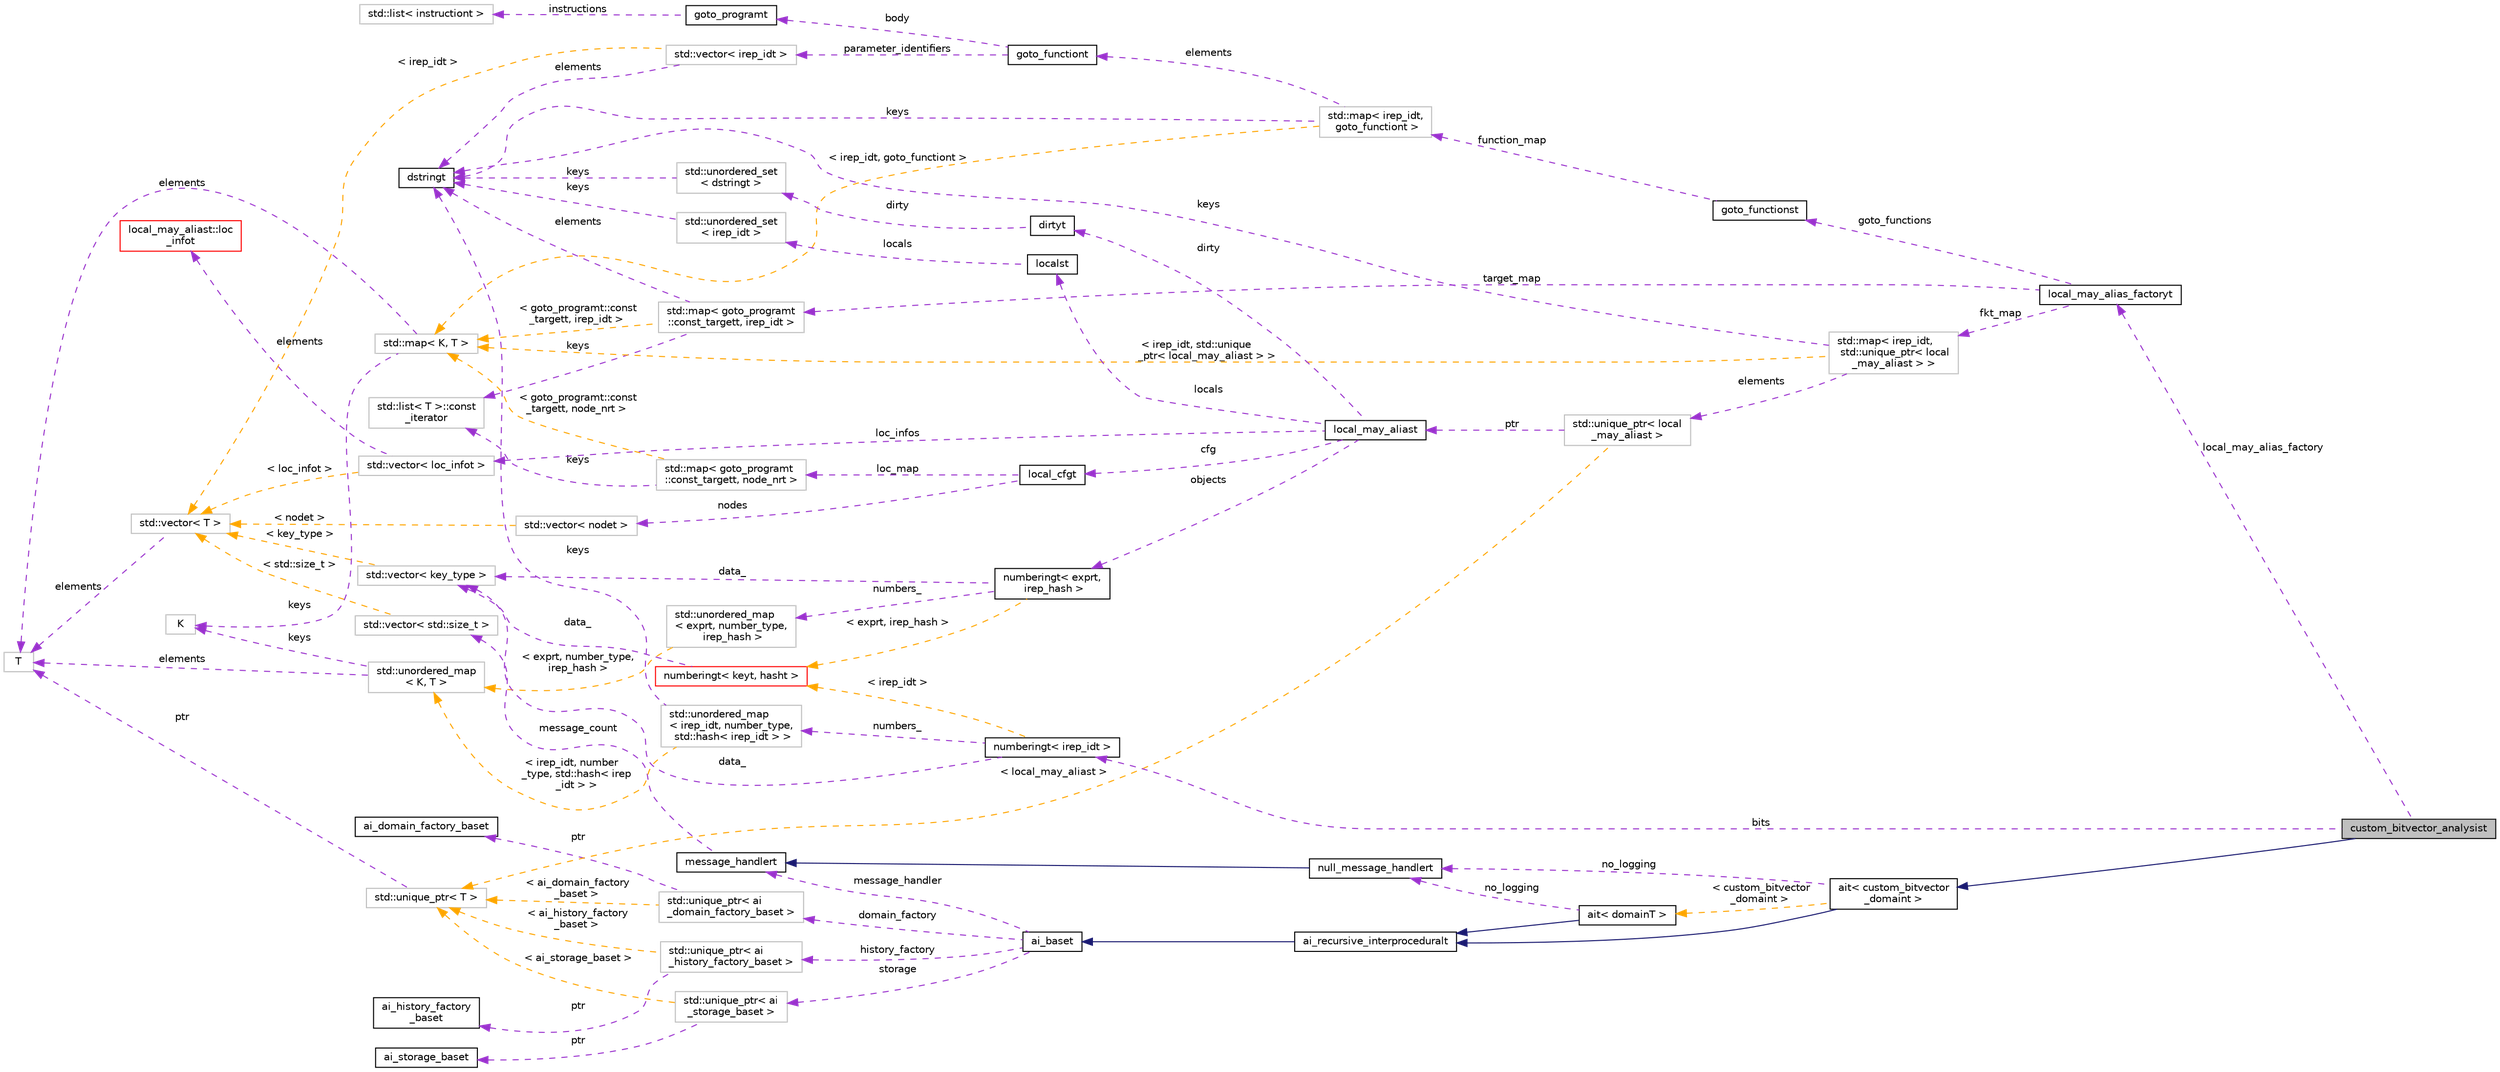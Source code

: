 digraph "custom_bitvector_analysist"
{
 // LATEX_PDF_SIZE
  bgcolor="transparent";
  edge [fontname="Helvetica",fontsize="10",labelfontname="Helvetica",labelfontsize="10"];
  node [fontname="Helvetica",fontsize="10",shape=record];
  rankdir="LR";
  Node1 [label="custom_bitvector_analysist",height=0.2,width=0.4,color="black", fillcolor="grey75", style="filled", fontcolor="black",tooltip=" "];
  Node2 -> Node1 [dir="back",color="midnightblue",fontsize="10",style="solid",fontname="Helvetica"];
  Node2 [label="ait\< custom_bitvector\l_domaint \>",height=0.2,width=0.4,color="black",URL="$classait.html",tooltip=" "];
  Node3 -> Node2 [dir="back",color="midnightblue",fontsize="10",style="solid",fontname="Helvetica"];
  Node3 [label="ai_recursive_interproceduralt",height=0.2,width=0.4,color="black",URL="$classai__recursive__interproceduralt.html",tooltip=" "];
  Node4 -> Node3 [dir="back",color="midnightblue",fontsize="10",style="solid",fontname="Helvetica"];
  Node4 [label="ai_baset",height=0.2,width=0.4,color="black",URL="$classai__baset.html",tooltip="This is the basic interface of the abstract interpreter with default implementations of the core func..."];
  Node5 -> Node4 [dir="back",color="darkorchid3",fontsize="10",style="dashed",label=" message_handler" ,fontname="Helvetica"];
  Node5 [label="message_handlert",height=0.2,width=0.4,color="black",URL="$classmessage__handlert.html",tooltip=" "];
  Node6 -> Node5 [dir="back",color="darkorchid3",fontsize="10",style="dashed",label=" message_count" ,fontname="Helvetica"];
  Node6 [label="std::vector\< std::size_t \>",height=0.2,width=0.4,color="grey75",tooltip=" "];
  Node7 -> Node6 [dir="back",color="orange",fontsize="10",style="dashed",label=" \< std::size_t \>" ,fontname="Helvetica"];
  Node7 [label="std::vector\< T \>",height=0.2,width=0.4,color="grey75",tooltip="STL class."];
  Node8 -> Node7 [dir="back",color="darkorchid3",fontsize="10",style="dashed",label=" elements" ,fontname="Helvetica"];
  Node8 [label="T",height=0.2,width=0.4,color="grey75",tooltip=" "];
  Node9 -> Node4 [dir="back",color="darkorchid3",fontsize="10",style="dashed",label=" domain_factory" ,fontname="Helvetica"];
  Node9 [label="std::unique_ptr\< ai\l_domain_factory_baset \>",height=0.2,width=0.4,color="grey75",tooltip=" "];
  Node10 -> Node9 [dir="back",color="darkorchid3",fontsize="10",style="dashed",label=" ptr" ,fontname="Helvetica"];
  Node10 [label="ai_domain_factory_baset",height=0.2,width=0.4,color="black",URL="$classai__domain__factory__baset.html",tooltip=" "];
  Node11 -> Node9 [dir="back",color="orange",fontsize="10",style="dashed",label=" \< ai_domain_factory\l_baset \>" ,fontname="Helvetica"];
  Node11 [label="std::unique_ptr\< T \>",height=0.2,width=0.4,color="grey75",tooltip="STL class."];
  Node8 -> Node11 [dir="back",color="darkorchid3",fontsize="10",style="dashed",label=" ptr" ,fontname="Helvetica"];
  Node12 -> Node4 [dir="back",color="darkorchid3",fontsize="10",style="dashed",label=" storage" ,fontname="Helvetica"];
  Node12 [label="std::unique_ptr\< ai\l_storage_baset \>",height=0.2,width=0.4,color="grey75",tooltip=" "];
  Node13 -> Node12 [dir="back",color="darkorchid3",fontsize="10",style="dashed",label=" ptr" ,fontname="Helvetica"];
  Node13 [label="ai_storage_baset",height=0.2,width=0.4,color="black",URL="$classai__storage__baset.html",tooltip="This is the basic interface for storing domains."];
  Node11 -> Node12 [dir="back",color="orange",fontsize="10",style="dashed",label=" \< ai_storage_baset \>" ,fontname="Helvetica"];
  Node14 -> Node4 [dir="back",color="darkorchid3",fontsize="10",style="dashed",label=" history_factory" ,fontname="Helvetica"];
  Node14 [label="std::unique_ptr\< ai\l_history_factory_baset \>",height=0.2,width=0.4,color="grey75",tooltip=" "];
  Node15 -> Node14 [dir="back",color="darkorchid3",fontsize="10",style="dashed",label=" ptr" ,fontname="Helvetica"];
  Node15 [label="ai_history_factory\l_baset",height=0.2,width=0.4,color="black",URL="$classai__history__factory__baset.html",tooltip="As more detailed histories can get complex (for example, nested loops or deep, mutually recursive cal..."];
  Node11 -> Node14 [dir="back",color="orange",fontsize="10",style="dashed",label=" \< ai_history_factory\l_baset \>" ,fontname="Helvetica"];
  Node16 -> Node2 [dir="back",color="darkorchid3",fontsize="10",style="dashed",label=" no_logging" ,fontname="Helvetica"];
  Node16 [label="null_message_handlert",height=0.2,width=0.4,color="black",URL="$classnull__message__handlert.html",tooltip=" "];
  Node5 -> Node16 [dir="back",color="midnightblue",fontsize="10",style="solid",fontname="Helvetica"];
  Node17 -> Node2 [dir="back",color="orange",fontsize="10",style="dashed",label=" \< custom_bitvector\l_domaint \>" ,fontname="Helvetica"];
  Node17 [label="ait\< domainT \>",height=0.2,width=0.4,color="black",URL="$classait.html",tooltip="ait supplies three of the four components needed: an abstract interpreter (in this case handling func..."];
  Node3 -> Node17 [dir="back",color="midnightblue",fontsize="10",style="solid",fontname="Helvetica"];
  Node16 -> Node17 [dir="back",color="darkorchid3",fontsize="10",style="dashed",label=" no_logging" ,fontname="Helvetica"];
  Node18 -> Node1 [dir="back",color="darkorchid3",fontsize="10",style="dashed",label=" local_may_alias_factory" ,fontname="Helvetica"];
  Node18 [label="local_may_alias_factoryt",height=0.2,width=0.4,color="black",URL="$classlocal__may__alias__factoryt.html",tooltip=" "];
  Node19 -> Node18 [dir="back",color="darkorchid3",fontsize="10",style="dashed",label=" target_map" ,fontname="Helvetica"];
  Node19 [label="std::map\< goto_programt\l::const_targett, irep_idt \>",height=0.2,width=0.4,color="grey75",tooltip=" "];
  Node20 -> Node19 [dir="back",color="darkorchid3",fontsize="10",style="dashed",label=" elements" ,fontname="Helvetica"];
  Node20 [label="dstringt",height=0.2,width=0.4,color="black",URL="$classdstringt.html",tooltip="dstringt has one field, an unsigned integer no which is an index into a static table of strings."];
  Node21 -> Node19 [dir="back",color="darkorchid3",fontsize="10",style="dashed",label=" keys" ,fontname="Helvetica"];
  Node21 [label="std::list\< T \>::const\l_iterator",height=0.2,width=0.4,color="grey75",tooltip="STL iterator class."];
  Node22 -> Node19 [dir="back",color="orange",fontsize="10",style="dashed",label=" \< goto_programt::const\l_targett, irep_idt \>" ,fontname="Helvetica"];
  Node22 [label="std::map\< K, T \>",height=0.2,width=0.4,color="grey75",tooltip="STL class."];
  Node23 -> Node22 [dir="back",color="darkorchid3",fontsize="10",style="dashed",label=" keys" ,fontname="Helvetica"];
  Node23 [label="K",height=0.2,width=0.4,color="grey75",tooltip=" "];
  Node8 -> Node22 [dir="back",color="darkorchid3",fontsize="10",style="dashed",label=" elements" ,fontname="Helvetica"];
  Node24 -> Node18 [dir="back",color="darkorchid3",fontsize="10",style="dashed",label=" fkt_map" ,fontname="Helvetica"];
  Node24 [label="std::map\< irep_idt,\l std::unique_ptr\< local\l_may_aliast \> \>",height=0.2,width=0.4,color="grey75",tooltip=" "];
  Node20 -> Node24 [dir="back",color="darkorchid3",fontsize="10",style="dashed",label=" keys" ,fontname="Helvetica"];
  Node25 -> Node24 [dir="back",color="darkorchid3",fontsize="10",style="dashed",label=" elements" ,fontname="Helvetica"];
  Node25 [label="std::unique_ptr\< local\l_may_aliast \>",height=0.2,width=0.4,color="grey75",tooltip=" "];
  Node26 -> Node25 [dir="back",color="darkorchid3",fontsize="10",style="dashed",label=" ptr" ,fontname="Helvetica"];
  Node26 [label="local_may_aliast",height=0.2,width=0.4,color="black",URL="$classlocal__may__aliast.html",tooltip=" "];
  Node27 -> Node26 [dir="back",color="darkorchid3",fontsize="10",style="dashed",label=" dirty" ,fontname="Helvetica"];
  Node27 [label="dirtyt",height=0.2,width=0.4,color="black",URL="$classdirtyt.html",tooltip="Dirty variables are ones which have their address taken so we can't reliably work out where they may ..."];
  Node28 -> Node27 [dir="back",color="darkorchid3",fontsize="10",style="dashed",label=" dirty" ,fontname="Helvetica"];
  Node28 [label="std::unordered_set\l\< dstringt \>",height=0.2,width=0.4,color="grey75",tooltip=" "];
  Node20 -> Node28 [dir="back",color="darkorchid3",fontsize="10",style="dashed",label=" keys" ,fontname="Helvetica"];
  Node30 -> Node26 [dir="back",color="darkorchid3",fontsize="10",style="dashed",label=" loc_infos" ,fontname="Helvetica"];
  Node30 [label="std::vector\< loc_infot \>",height=0.2,width=0.4,color="grey75",tooltip=" "];
  Node31 -> Node30 [dir="back",color="darkorchid3",fontsize="10",style="dashed",label=" elements" ,fontname="Helvetica"];
  Node31 [label="local_may_aliast::loc\l_infot",height=0.2,width=0.4,color="red",URL="$classlocal__may__aliast_1_1loc__infot.html",tooltip=" "];
  Node7 -> Node30 [dir="back",color="orange",fontsize="10",style="dashed",label=" \< loc_infot \>" ,fontname="Helvetica"];
  Node35 -> Node26 [dir="back",color="darkorchid3",fontsize="10",style="dashed",label=" cfg" ,fontname="Helvetica"];
  Node35 [label="local_cfgt",height=0.2,width=0.4,color="black",URL="$classlocal__cfgt.html",tooltip=" "];
  Node36 -> Node35 [dir="back",color="darkorchid3",fontsize="10",style="dashed",label=" nodes" ,fontname="Helvetica"];
  Node36 [label="std::vector\< nodet \>",height=0.2,width=0.4,color="grey75",tooltip=" "];
  Node7 -> Node36 [dir="back",color="orange",fontsize="10",style="dashed",label=" \< nodet \>" ,fontname="Helvetica"];
  Node37 -> Node35 [dir="back",color="darkorchid3",fontsize="10",style="dashed",label=" loc_map" ,fontname="Helvetica"];
  Node37 [label="std::map\< goto_programt\l::const_targett, node_nrt \>",height=0.2,width=0.4,color="grey75",tooltip=" "];
  Node21 -> Node37 [dir="back",color="darkorchid3",fontsize="10",style="dashed",label=" keys" ,fontname="Helvetica"];
  Node22 -> Node37 [dir="back",color="orange",fontsize="10",style="dashed",label=" \< goto_programt::const\l_targett, node_nrt \>" ,fontname="Helvetica"];
  Node38 -> Node26 [dir="back",color="darkorchid3",fontsize="10",style="dashed",label=" objects" ,fontname="Helvetica"];
  Node38 [label="numberingt\< exprt,\l irep_hash \>",height=0.2,width=0.4,color="black",URL="$classnumberingt.html",tooltip=" "];
  Node39 -> Node38 [dir="back",color="darkorchid3",fontsize="10",style="dashed",label=" numbers_" ,fontname="Helvetica"];
  Node39 [label="std::unordered_map\l\< exprt, number_type,\l irep_hash \>",height=0.2,width=0.4,color="grey75",tooltip=" "];
  Node47 -> Node39 [dir="back",color="orange",fontsize="10",style="dashed",label=" \< exprt, number_type,\l irep_hash \>" ,fontname="Helvetica"];
  Node47 [label="std::unordered_map\l\< K, T \>",height=0.2,width=0.4,color="grey75",tooltip="STL class."];
  Node23 -> Node47 [dir="back",color="darkorchid3",fontsize="10",style="dashed",label=" keys" ,fontname="Helvetica"];
  Node8 -> Node47 [dir="back",color="darkorchid3",fontsize="10",style="dashed",label=" elements" ,fontname="Helvetica"];
  Node48 -> Node38 [dir="back",color="darkorchid3",fontsize="10",style="dashed",label=" data_" ,fontname="Helvetica"];
  Node48 [label="std::vector\< key_type \>",height=0.2,width=0.4,color="grey75",tooltip=" "];
  Node7 -> Node48 [dir="back",color="orange",fontsize="10",style="dashed",label=" \< key_type \>" ,fontname="Helvetica"];
  Node49 -> Node38 [dir="back",color="orange",fontsize="10",style="dashed",label=" \< exprt, irep_hash \>" ,fontname="Helvetica"];
  Node49 [label="numberingt\< keyt, hasht \>",height=0.2,width=0.4,color="red",URL="$classnumberingt.html",tooltip=" "];
  Node48 -> Node49 [dir="back",color="darkorchid3",fontsize="10",style="dashed",label=" data_" ,fontname="Helvetica"];
  Node51 -> Node26 [dir="back",color="darkorchid3",fontsize="10",style="dashed",label=" locals" ,fontname="Helvetica"];
  Node51 [label="localst",height=0.2,width=0.4,color="black",URL="$classlocalst.html",tooltip=" "];
  Node52 -> Node51 [dir="back",color="darkorchid3",fontsize="10",style="dashed",label=" locals" ,fontname="Helvetica"];
  Node52 [label="std::unordered_set\l\< irep_idt \>",height=0.2,width=0.4,color="grey75",tooltip=" "];
  Node20 -> Node52 [dir="back",color="darkorchid3",fontsize="10",style="dashed",label=" keys" ,fontname="Helvetica"];
  Node11 -> Node25 [dir="back",color="orange",fontsize="10",style="dashed",label=" \< local_may_aliast \>" ,fontname="Helvetica"];
  Node22 -> Node24 [dir="back",color="orange",fontsize="10",style="dashed",label=" \< irep_idt, std::unique\l_ptr\< local_may_aliast \> \>" ,fontname="Helvetica"];
  Node53 -> Node18 [dir="back",color="darkorchid3",fontsize="10",style="dashed",label=" goto_functions" ,fontname="Helvetica"];
  Node53 [label="goto_functionst",height=0.2,width=0.4,color="black",URL="$classgoto__functionst.html",tooltip="A collection of goto functions."];
  Node54 -> Node53 [dir="back",color="darkorchid3",fontsize="10",style="dashed",label=" function_map" ,fontname="Helvetica"];
  Node54 [label="std::map\< irep_idt,\l goto_functiont \>",height=0.2,width=0.4,color="grey75",tooltip=" "];
  Node55 -> Node54 [dir="back",color="darkorchid3",fontsize="10",style="dashed",label=" elements" ,fontname="Helvetica"];
  Node55 [label="goto_functiont",height=0.2,width=0.4,color="black",URL="$classgoto__functiont.html",tooltip="A goto function, consisting of function body (see body) and parameter identifiers (see parameter_iden..."];
  Node56 -> Node55 [dir="back",color="darkorchid3",fontsize="10",style="dashed",label=" parameter_identifiers" ,fontname="Helvetica"];
  Node56 [label="std::vector\< irep_idt \>",height=0.2,width=0.4,color="grey75",tooltip=" "];
  Node20 -> Node56 [dir="back",color="darkorchid3",fontsize="10",style="dashed",label=" elements" ,fontname="Helvetica"];
  Node7 -> Node56 [dir="back",color="orange",fontsize="10",style="dashed",label=" \< irep_idt \>" ,fontname="Helvetica"];
  Node57 -> Node55 [dir="back",color="darkorchid3",fontsize="10",style="dashed",label=" body" ,fontname="Helvetica"];
  Node57 [label="goto_programt",height=0.2,width=0.4,color="black",URL="$classgoto__programt.html",tooltip="A generic container class for the GOTO intermediate representation of one function."];
  Node58 -> Node57 [dir="back",color="darkorchid3",fontsize="10",style="dashed",label=" instructions" ,fontname="Helvetica"];
  Node58 [label="std::list\< instructiont \>",height=0.2,width=0.4,color="grey75",tooltip=" "];
  Node20 -> Node54 [dir="back",color="darkorchid3",fontsize="10",style="dashed",label=" keys" ,fontname="Helvetica"];
  Node22 -> Node54 [dir="back",color="orange",fontsize="10",style="dashed",label=" \< irep_idt, goto_functiont \>" ,fontname="Helvetica"];
  Node63 -> Node1 [dir="back",color="darkorchid3",fontsize="10",style="dashed",label=" bits" ,fontname="Helvetica"];
  Node63 [label="numberingt\< irep_idt \>",height=0.2,width=0.4,color="black",URL="$classnumberingt.html",tooltip=" "];
  Node64 -> Node63 [dir="back",color="darkorchid3",fontsize="10",style="dashed",label=" numbers_" ,fontname="Helvetica"];
  Node64 [label="std::unordered_map\l\< irep_idt, number_type,\l std::hash\< irep_idt \> \>",height=0.2,width=0.4,color="grey75",tooltip=" "];
  Node20 -> Node64 [dir="back",color="darkorchid3",fontsize="10",style="dashed",label=" keys" ,fontname="Helvetica"];
  Node47 -> Node64 [dir="back",color="orange",fontsize="10",style="dashed",label=" \< irep_idt, number\l_type, std::hash\< irep\l_idt \> \>" ,fontname="Helvetica"];
  Node48 -> Node63 [dir="back",color="darkorchid3",fontsize="10",style="dashed",label=" data_" ,fontname="Helvetica"];
  Node49 -> Node63 [dir="back",color="orange",fontsize="10",style="dashed",label=" \< irep_idt \>" ,fontname="Helvetica"];
}
